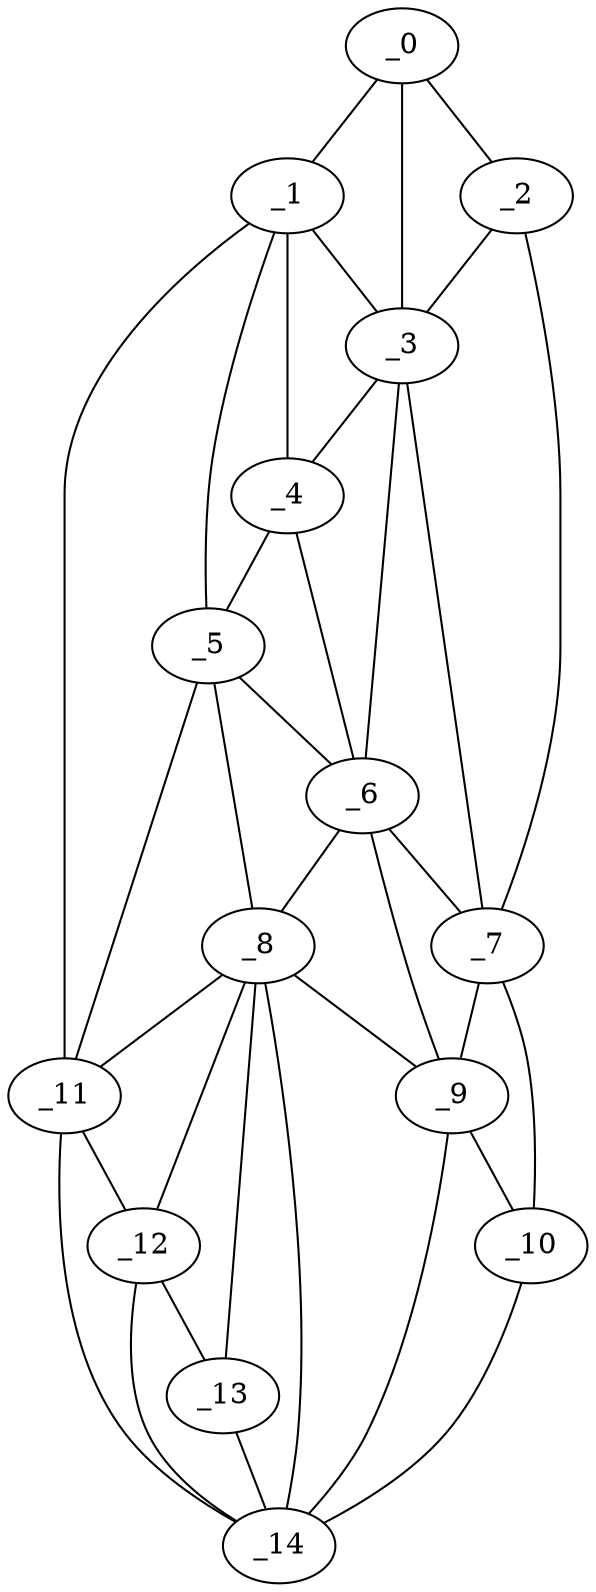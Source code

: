 graph "obj40__240.gxl" {
	_0	 [x=4,
		y=66];
	_1	 [x=5,
		y=38];
	_0 -- _1	 [valence=1];
	_2	 [x=56,
		y=101];
	_0 -- _2	 [valence=1];
	_3	 [x=59,
		y=76];
	_0 -- _3	 [valence=2];
	_1 -- _3	 [valence=2];
	_4	 [x=79,
		y=47];
	_1 -- _4	 [valence=2];
	_5	 [x=85,
		y=43];
	_1 -- _5	 [valence=1];
	_11	 [x=122,
		y=42];
	_1 -- _11	 [valence=1];
	_2 -- _3	 [valence=2];
	_7	 [x=96,
		y=101];
	_2 -- _7	 [valence=1];
	_3 -- _4	 [valence=1];
	_6	 [x=91,
		y=66];
	_3 -- _6	 [valence=2];
	_3 -- _7	 [valence=1];
	_4 -- _5	 [valence=2];
	_4 -- _6	 [valence=1];
	_5 -- _6	 [valence=2];
	_8	 [x=113,
		y=58];
	_5 -- _8	 [valence=2];
	_5 -- _11	 [valence=2];
	_6 -- _7	 [valence=1];
	_6 -- _8	 [valence=2];
	_9	 [x=114,
		y=74];
	_6 -- _9	 [valence=2];
	_7 -- _9	 [valence=2];
	_10	 [x=114,
		y=99];
	_7 -- _10	 [valence=1];
	_8 -- _9	 [valence=1];
	_8 -- _11	 [valence=2];
	_12	 [x=122,
		y=50];
	_8 -- _12	 [valence=1];
	_13	 [x=123,
		y=57];
	_8 -- _13	 [valence=1];
	_14	 [x=126,
		y=60];
	_8 -- _14	 [valence=2];
	_9 -- _10	 [valence=2];
	_9 -- _14	 [valence=2];
	_10 -- _14	 [valence=1];
	_11 -- _12	 [valence=2];
	_11 -- _14	 [valence=1];
	_12 -- _13	 [valence=2];
	_12 -- _14	 [valence=1];
	_13 -- _14	 [valence=2];
}
